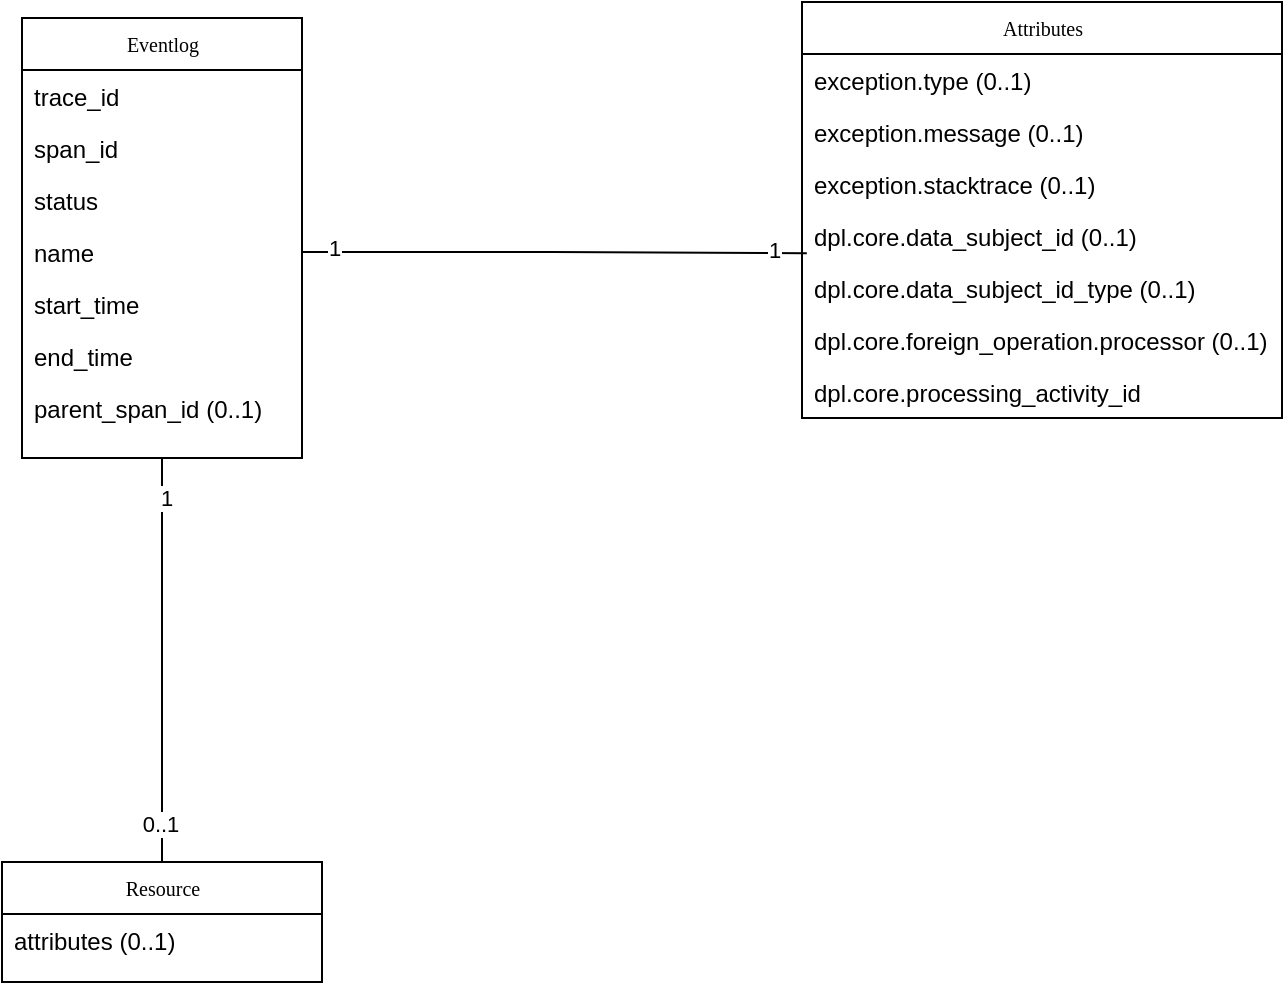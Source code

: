 <mxfile version="28.2.8" pages="3">
  <diagram id="HVaco4g3Td1s8AoOzBOx" name="niveau 1">
    <mxGraphModel dx="1034" dy="470" grid="1" gridSize="10" guides="1" tooltips="1" connect="1" arrows="1" fold="1" page="1" pageScale="1" pageWidth="827" pageHeight="1169" math="0" shadow="0">
      <root>
        <mxCell id="0" />
        <mxCell id="1" parent="0" />
        <mxCell id="UM6YKCpqyhrpJC6zXs99-4" value="Attributes" style="swimlane;html=1;fontStyle=0;childLayout=stackLayout;horizontal=1;startSize=26;fillColor=none;horizontalStack=0;resizeParent=1;resizeLast=0;collapsible=1;marginBottom=0;swimlaneFillColor=#ffffff;rounded=0;shadow=0;comic=0;labelBackgroundColor=none;strokeWidth=1;fontFamily=Verdana;fontSize=10;align=center;" parent="1" vertex="1">
          <mxGeometry x="520" y="120" width="240" height="208" as="geometry" />
        </mxCell>
        <mxCell id="Pj_srjhoCVKFj5a7WuQe-24" value="exception.type (0..1)" style="text;strokeColor=none;fillColor=none;align=left;verticalAlign=top;spacingLeft=4;spacingRight=4;overflow=hidden;rotatable=0;points=[[0,0.5],[1,0.5]];portConstraint=eastwest;whiteSpace=wrap;html=1;" parent="UM6YKCpqyhrpJC6zXs99-4" vertex="1">
          <mxGeometry y="26" width="240" height="26" as="geometry" />
        </mxCell>
        <mxCell id="KS62tySYaslpBAl03IRV-1" value="exception.message (0..1)" style="text;strokeColor=none;fillColor=none;align=left;verticalAlign=top;spacingLeft=4;spacingRight=4;overflow=hidden;rotatable=0;points=[[0,0.5],[1,0.5]];portConstraint=eastwest;whiteSpace=wrap;html=1;" parent="UM6YKCpqyhrpJC6zXs99-4" vertex="1">
          <mxGeometry y="52" width="240" height="26" as="geometry" />
        </mxCell>
        <mxCell id="KS62tySYaslpBAl03IRV-2" value="exception.stacktrace (0..1)" style="text;strokeColor=none;fillColor=none;align=left;verticalAlign=top;spacingLeft=4;spacingRight=4;overflow=hidden;rotatable=0;points=[[0,0.5],[1,0.5]];portConstraint=eastwest;whiteSpace=wrap;html=1;" parent="UM6YKCpqyhrpJC6zXs99-4" vertex="1">
          <mxGeometry y="78" width="240" height="26" as="geometry" />
        </mxCell>
        <mxCell id="tNmWm_ArhKUXLrmMeDU_-1" value="dpl.core.data_subject_id (0..1)" style="text;strokeColor=none;fillColor=none;align=left;verticalAlign=top;spacingLeft=4;spacingRight=4;overflow=hidden;rotatable=0;points=[[0,0.5],[1,0.5]];portConstraint=eastwest;whiteSpace=wrap;html=1;" parent="UM6YKCpqyhrpJC6zXs99-4" vertex="1">
          <mxGeometry y="104" width="240" height="26" as="geometry" />
        </mxCell>
        <mxCell id="tNmWm_ArhKUXLrmMeDU_-2" value="dpl.core.data_subject_id_type (0..1)" style="text;strokeColor=none;fillColor=none;align=left;verticalAlign=top;spacingLeft=4;spacingRight=4;overflow=hidden;rotatable=0;points=[[0,0.5],[1,0.5]];portConstraint=eastwest;whiteSpace=wrap;html=1;" parent="UM6YKCpqyhrpJC6zXs99-4" vertex="1">
          <mxGeometry y="130" width="240" height="26" as="geometry" />
        </mxCell>
        <mxCell id="tNmWm_ArhKUXLrmMeDU_-4" value="dpl.core.foreign_operation.processor (0..1)" style="text;strokeColor=none;fillColor=none;align=left;verticalAlign=top;spacingLeft=4;spacingRight=4;overflow=hidden;rotatable=0;points=[[0,0.5],[1,0.5]];portConstraint=eastwest;whiteSpace=wrap;html=1;" parent="UM6YKCpqyhrpJC6zXs99-4" vertex="1">
          <mxGeometry y="156" width="240" height="26" as="geometry" />
        </mxCell>
        <mxCell id="tNmWm_ArhKUXLrmMeDU_-5" value="dpl.core.processing_activity_id" style="text;strokeColor=none;fillColor=none;align=left;verticalAlign=top;spacingLeft=4;spacingRight=4;overflow=hidden;rotatable=0;points=[[0,0.5],[1,0.5]];portConstraint=eastwest;whiteSpace=wrap;html=1;" parent="UM6YKCpqyhrpJC6zXs99-4" vertex="1">
          <mxGeometry y="182" width="240" height="26" as="geometry" />
        </mxCell>
        <mxCell id="UM6YKCpqyhrpJC6zXs99-5" value="Eventlog" style="swimlane;html=1;fontStyle=0;childLayout=stackLayout;horizontal=1;startSize=26;fillColor=none;horizontalStack=0;resizeParent=1;resizeLast=0;collapsible=1;marginBottom=0;swimlaneFillColor=#ffffff;rounded=0;shadow=0;comic=0;labelBackgroundColor=none;strokeWidth=1;fontFamily=Verdana;fontSize=10;align=center;" parent="1" vertex="1">
          <mxGeometry x="130" y="128" width="140" height="220" as="geometry" />
        </mxCell>
        <mxCell id="UM6YKCpqyhrpJC6zXs99-22" value="trace_id&lt;div&gt;&lt;br&gt;&lt;/div&gt;" style="text;strokeColor=none;fillColor=none;align=left;verticalAlign=top;spacingLeft=4;spacingRight=4;overflow=hidden;rotatable=0;points=[[0,0.5],[1,0.5]];portConstraint=eastwest;whiteSpace=wrap;html=1;" parent="UM6YKCpqyhrpJC6zXs99-5" vertex="1">
          <mxGeometry y="26" width="140" height="26" as="geometry" />
        </mxCell>
        <mxCell id="UM6YKCpqyhrpJC6zXs99-23" value="span_id&lt;div&gt;&lt;br&gt;&lt;/div&gt;" style="text;strokeColor=none;fillColor=none;align=left;verticalAlign=top;spacingLeft=4;spacingRight=4;overflow=hidden;rotatable=0;points=[[0,0.5],[1,0.5]];portConstraint=eastwest;whiteSpace=wrap;html=1;" parent="UM6YKCpqyhrpJC6zXs99-5" vertex="1">
          <mxGeometry y="52" width="140" height="26" as="geometry" />
        </mxCell>
        <mxCell id="UM6YKCpqyhrpJC6zXs99-24" value="&lt;div&gt;status&lt;/div&gt;" style="text;strokeColor=none;fillColor=none;align=left;verticalAlign=top;spacingLeft=4;spacingRight=4;overflow=hidden;rotatable=0;points=[[0,0.5],[1,0.5]];portConstraint=eastwest;whiteSpace=wrap;html=1;" parent="UM6YKCpqyhrpJC6zXs99-5" vertex="1">
          <mxGeometry y="78" width="140" height="26" as="geometry" />
        </mxCell>
        <mxCell id="UM6YKCpqyhrpJC6zXs99-25" value="name" style="text;strokeColor=none;fillColor=none;align=left;verticalAlign=top;spacingLeft=4;spacingRight=4;overflow=hidden;rotatable=0;points=[[0,0.5],[1,0.5]];portConstraint=eastwest;whiteSpace=wrap;html=1;" parent="UM6YKCpqyhrpJC6zXs99-5" vertex="1">
          <mxGeometry y="104" width="140" height="26" as="geometry" />
        </mxCell>
        <mxCell id="UM6YKCpqyhrpJC6zXs99-26" value="start_time" style="text;strokeColor=none;fillColor=none;align=left;verticalAlign=top;spacingLeft=4;spacingRight=4;overflow=hidden;rotatable=0;points=[[0,0.5],[1,0.5]];portConstraint=eastwest;whiteSpace=wrap;html=1;" parent="UM6YKCpqyhrpJC6zXs99-5" vertex="1">
          <mxGeometry y="130" width="140" height="26" as="geometry" />
        </mxCell>
        <mxCell id="UM6YKCpqyhrpJC6zXs99-27" value="end_time" style="text;strokeColor=none;fillColor=none;align=left;verticalAlign=top;spacingLeft=4;spacingRight=4;overflow=hidden;rotatable=0;points=[[0,0.5],[1,0.5]];portConstraint=eastwest;whiteSpace=wrap;html=1;" parent="UM6YKCpqyhrpJC6zXs99-5" vertex="1">
          <mxGeometry y="156" width="140" height="26" as="geometry" />
        </mxCell>
        <mxCell id="UM6YKCpqyhrpJC6zXs99-28" value="parent_span_id (0..1)" style="text;strokeColor=none;fillColor=none;align=left;verticalAlign=top;spacingLeft=4;spacingRight=4;overflow=hidden;rotatable=0;points=[[0,0.5],[1,0.5]];portConstraint=eastwest;whiteSpace=wrap;html=1;" parent="UM6YKCpqyhrpJC6zXs99-5" vertex="1">
          <mxGeometry y="182" width="140" height="26" as="geometry" />
        </mxCell>
        <mxCell id="Pj_srjhoCVKFj5a7WuQe-22" style="edgeStyle=orthogonalEdgeStyle;rounded=0;orthogonalLoop=1;jettySize=auto;html=1;entryX=0.5;entryY=1;entryDx=0;entryDy=0;endArrow=none;endFill=0;" parent="1" source="UM6YKCpqyhrpJC6zXs99-8" target="UM6YKCpqyhrpJC6zXs99-5" edge="1">
          <mxGeometry relative="1" as="geometry" />
        </mxCell>
        <mxCell id="Pj_srjhoCVKFj5a7WuQe-23" value="0..1" style="edgeLabel;html=1;align=center;verticalAlign=middle;resizable=0;points=[];" parent="Pj_srjhoCVKFj5a7WuQe-22" vertex="1" connectable="0">
          <mxGeometry x="-0.806" y="1" relative="1" as="geometry">
            <mxPoint as="offset" />
          </mxGeometry>
        </mxCell>
        <mxCell id="tNmWm_ArhKUXLrmMeDU_-6" value="1" style="edgeLabel;html=1;align=center;verticalAlign=middle;resizable=0;points=[];" parent="Pj_srjhoCVKFj5a7WuQe-22" vertex="1" connectable="0">
          <mxGeometry x="0.808" y="-2" relative="1" as="geometry">
            <mxPoint as="offset" />
          </mxGeometry>
        </mxCell>
        <mxCell id="UM6YKCpqyhrpJC6zXs99-8" value="Resource" style="swimlane;html=1;fontStyle=0;childLayout=stackLayout;horizontal=1;startSize=26;fillColor=none;horizontalStack=0;resizeParent=1;resizeLast=0;collapsible=1;marginBottom=0;swimlaneFillColor=#ffffff;rounded=0;shadow=0;comic=0;labelBackgroundColor=none;strokeWidth=1;fontFamily=Verdana;fontSize=10;align=center;" parent="1" vertex="1">
          <mxGeometry x="120" y="550" width="160" height="60" as="geometry" />
        </mxCell>
        <mxCell id="UM6YKCpqyhrpJC6zXs99-32" value="attributes (0..1)" style="text;strokeColor=none;fillColor=none;align=left;verticalAlign=top;spacingLeft=4;spacingRight=4;overflow=hidden;rotatable=0;points=[[0,0.5],[1,0.5]];portConstraint=eastwest;whiteSpace=wrap;html=1;" parent="UM6YKCpqyhrpJC6zXs99-8" vertex="1">
          <mxGeometry y="26" width="160" height="26" as="geometry" />
        </mxCell>
        <mxCell id="tNmWm_ArhKUXLrmMeDU_-7" style="edgeStyle=orthogonalEdgeStyle;rounded=0;orthogonalLoop=1;jettySize=auto;html=1;entryX=0.01;entryY=0.831;entryDx=0;entryDy=0;entryPerimeter=0;endArrow=none;endFill=0;" parent="1" source="UM6YKCpqyhrpJC6zXs99-25" target="tNmWm_ArhKUXLrmMeDU_-1" edge="1">
          <mxGeometry relative="1" as="geometry" />
        </mxCell>
        <mxCell id="tNmWm_ArhKUXLrmMeDU_-8" value="1" style="edgeLabel;html=1;align=center;verticalAlign=middle;resizable=0;points=[];" parent="tNmWm_ArhKUXLrmMeDU_-7" vertex="1" connectable="0">
          <mxGeometry x="-0.878" y="2" relative="1" as="geometry">
            <mxPoint as="offset" />
          </mxGeometry>
        </mxCell>
        <mxCell id="tNmWm_ArhKUXLrmMeDU_-9" value="1" style="edgeLabel;html=1;align=center;verticalAlign=middle;resizable=0;points=[];" parent="tNmWm_ArhKUXLrmMeDU_-7" vertex="1" connectable="0">
          <mxGeometry x="0.868" y="2" relative="1" as="geometry">
            <mxPoint as="offset" />
          </mxGeometry>
        </mxCell>
      </root>
    </mxGraphModel>
  </diagram>
  <diagram id="4IkUE_kab0ty-YqzafB-" name="niveau 2">
    <mxGraphModel dx="1134" dy="632" grid="1" gridSize="10" guides="1" tooltips="1" connect="1" arrows="1" fold="1" page="1" pageScale="1" pageWidth="827" pageHeight="1169" math="0" shadow="0">
      <root>
        <mxCell id="0" />
        <mxCell id="1" parent="0" />
        <mxCell id="zT6IMnoSquRQK-Rj99Lr-1" value="Applicatie" style="shape=umlFrame;whiteSpace=wrap;html=1;rounded=0;shadow=0;comic=0;labelBackgroundColor=none;strokeWidth=1;fontFamily=Verdana;fontSize=10;align=center;width=470;height=20;dashed=1;dashPattern=12 12;" parent="1" vertex="1">
          <mxGeometry x="80" y="30" width="770" height="660" as="geometry" />
        </mxCell>
        <mxCell id="zT6IMnoSquRQK-Rj99Lr-2" value="Attributes" style="swimlane;html=1;fontStyle=0;childLayout=stackLayout;horizontal=1;startSize=26;fillColor=none;horizontalStack=0;resizeParent=1;resizeLast=0;collapsible=1;marginBottom=0;swimlaneFillColor=#ffffff;rounded=0;shadow=0;comic=0;labelBackgroundColor=none;strokeWidth=1;fontFamily=Verdana;fontSize=10;align=center;" parent="1" vertex="1">
          <mxGeometry x="533" y="391" width="290" height="104" as="geometry" />
        </mxCell>
        <mxCell id="zT6IMnoSquRQK-Rj99Lr-3" value="dplObjectsProcessingActivityId" style="text;strokeColor=none;fillColor=none;align=left;verticalAlign=top;spacingLeft=4;spacingRight=4;overflow=hidden;rotatable=0;points=[[0,0.5],[1,0.5]];portConstraint=eastwest;whiteSpace=wrap;html=1;" parent="zT6IMnoSquRQK-Rj99Lr-2" vertex="1">
          <mxGeometry y="26" width="290" height="26" as="geometry" />
        </mxCell>
        <mxCell id="zT6IMnoSquRQK-Rj99Lr-4" value="dplObjectsDataProductId" style="text;strokeColor=none;fillColor=none;align=left;verticalAlign=top;spacingLeft=4;spacingRight=4;overflow=hidden;rotatable=0;points=[[0,0.5],[1,0.5]];portConstraint=eastwest;whiteSpace=wrap;html=1;" parent="zT6IMnoSquRQK-Rj99Lr-2" vertex="1">
          <mxGeometry y="52" width="290" height="26" as="geometry" />
        </mxCell>
        <mxCell id="CbR6aO9Io3W1R3H4VgaR-3" value="dplObjectsDataSet" style="text;strokeColor=none;fillColor=none;align=left;verticalAlign=top;spacingLeft=4;spacingRight=4;overflow=hidden;rotatable=0;points=[[0,0.5],[1,0.5]];portConstraint=eastwest;whiteSpace=wrap;html=1;" parent="zT6IMnoSquRQK-Rj99Lr-2" vertex="1">
          <mxGeometry y="78" width="290" height="26" as="geometry" />
        </mxCell>
        <mxCell id="zT6IMnoSquRQK-Rj99Lr-5" value="Eventlog" style="swimlane;html=1;fontStyle=0;childLayout=stackLayout;horizontal=1;startSize=26;fillColor=none;horizontalStack=0;resizeParent=1;resizeLast=0;collapsible=1;marginBottom=0;swimlaneFillColor=#ffffff;rounded=0;shadow=0;comic=0;labelBackgroundColor=none;strokeWidth=1;fontFamily=Verdana;fontSize=10;align=center;" parent="1" vertex="1">
          <mxGeometry x="130" y="128" width="140" height="220" as="geometry" />
        </mxCell>
        <mxCell id="zT6IMnoSquRQK-Rj99Lr-6" value="traceId&lt;div&gt;&lt;br&gt;&lt;/div&gt;" style="text;strokeColor=none;fillColor=none;align=left;verticalAlign=top;spacingLeft=4;spacingRight=4;overflow=hidden;rotatable=0;points=[[0,0.5],[1,0.5]];portConstraint=eastwest;whiteSpace=wrap;html=1;" parent="zT6IMnoSquRQK-Rj99Lr-5" vertex="1">
          <mxGeometry y="26" width="140" height="26" as="geometry" />
        </mxCell>
        <mxCell id="zT6IMnoSquRQK-Rj99Lr-7" value="spanId&lt;div&gt;&lt;br&gt;&lt;/div&gt;" style="text;strokeColor=none;fillColor=none;align=left;verticalAlign=top;spacingLeft=4;spacingRight=4;overflow=hidden;rotatable=0;points=[[0,0.5],[1,0.5]];portConstraint=eastwest;whiteSpace=wrap;html=1;" parent="zT6IMnoSquRQK-Rj99Lr-5" vertex="1">
          <mxGeometry y="52" width="140" height="26" as="geometry" />
        </mxCell>
        <mxCell id="zT6IMnoSquRQK-Rj99Lr-8" value="&lt;div&gt;statusCode&lt;/div&gt;" style="text;strokeColor=none;fillColor=none;align=left;verticalAlign=top;spacingLeft=4;spacingRight=4;overflow=hidden;rotatable=0;points=[[0,0.5],[1,0.5]];portConstraint=eastwest;whiteSpace=wrap;html=1;" parent="zT6IMnoSquRQK-Rj99Lr-5" vertex="1">
          <mxGeometry y="78" width="140" height="26" as="geometry" />
        </mxCell>
        <mxCell id="zT6IMnoSquRQK-Rj99Lr-9" value="name" style="text;strokeColor=none;fillColor=none;align=left;verticalAlign=top;spacingLeft=4;spacingRight=4;overflow=hidden;rotatable=0;points=[[0,0.5],[1,0.5]];portConstraint=eastwest;whiteSpace=wrap;html=1;" parent="zT6IMnoSquRQK-Rj99Lr-5" vertex="1">
          <mxGeometry y="104" width="140" height="26" as="geometry" />
        </mxCell>
        <mxCell id="zT6IMnoSquRQK-Rj99Lr-10" value="startTime" style="text;strokeColor=none;fillColor=none;align=left;verticalAlign=top;spacingLeft=4;spacingRight=4;overflow=hidden;rotatable=0;points=[[0,0.5],[1,0.5]];portConstraint=eastwest;whiteSpace=wrap;html=1;" parent="zT6IMnoSquRQK-Rj99Lr-5" vertex="1">
          <mxGeometry y="130" width="140" height="26" as="geometry" />
        </mxCell>
        <mxCell id="zT6IMnoSquRQK-Rj99Lr-11" value="endTime" style="text;strokeColor=none;fillColor=none;align=left;verticalAlign=top;spacingLeft=4;spacingRight=4;overflow=hidden;rotatable=0;points=[[0,0.5],[1,0.5]];portConstraint=eastwest;whiteSpace=wrap;html=1;" parent="zT6IMnoSquRQK-Rj99Lr-5" vertex="1">
          <mxGeometry y="156" width="140" height="26" as="geometry" />
        </mxCell>
        <mxCell id="zT6IMnoSquRQK-Rj99Lr-12" value="parentSpanId" style="text;strokeColor=none;fillColor=none;align=left;verticalAlign=top;spacingLeft=4;spacingRight=4;overflow=hidden;rotatable=0;points=[[0,0.5],[1,0.5]];portConstraint=eastwest;whiteSpace=wrap;html=1;" parent="zT6IMnoSquRQK-Rj99Lr-5" vertex="1">
          <mxGeometry y="182" width="140" height="26" as="geometry" />
        </mxCell>
        <mxCell id="zT6IMnoSquRQK-Rj99Lr-13" style="edgeStyle=orthogonalEdgeStyle;rounded=0;orthogonalLoop=1;jettySize=auto;html=1;entryX=0.5;entryY=1;entryDx=0;entryDy=0;endArrow=none;endFill=0;" parent="1" source="zT6IMnoSquRQK-Rj99Lr-15" target="zT6IMnoSquRQK-Rj99Lr-5" edge="1">
          <mxGeometry relative="1" as="geometry" />
        </mxCell>
        <mxCell id="zT6IMnoSquRQK-Rj99Lr-14" value="0..1" style="edgeLabel;html=1;align=center;verticalAlign=middle;resizable=0;points=[];" parent="zT6IMnoSquRQK-Rj99Lr-13" vertex="1" connectable="0">
          <mxGeometry x="-0.806" y="1" relative="1" as="geometry">
            <mxPoint as="offset" />
          </mxGeometry>
        </mxCell>
        <mxCell id="zT6IMnoSquRQK-Rj99Lr-15" value="ForeignOperation" style="swimlane;html=1;fontStyle=0;childLayout=stackLayout;horizontal=1;startSize=26;fillColor=none;horizontalStack=0;resizeParent=1;resizeLast=0;collapsible=1;marginBottom=0;swimlaneFillColor=#ffffff;rounded=0;shadow=0;comic=0;labelBackgroundColor=none;strokeWidth=1;fontFamily=Verdana;fontSize=10;align=center;" parent="1" vertex="1">
          <mxGeometry x="120" y="550" width="160" height="104" as="geometry" />
        </mxCell>
        <mxCell id="zT6IMnoSquRQK-Rj99Lr-16" value="traceId" style="text;strokeColor=none;fillColor=none;align=left;verticalAlign=top;spacingLeft=4;spacingRight=4;overflow=hidden;rotatable=0;points=[[0,0.5],[1,0.5]];portConstraint=eastwest;whiteSpace=wrap;html=1;" parent="zT6IMnoSquRQK-Rj99Lr-15" vertex="1">
          <mxGeometry y="26" width="160" height="26" as="geometry" />
        </mxCell>
        <mxCell id="zT6IMnoSquRQK-Rj99Lr-17" value="spanId" style="text;strokeColor=none;fillColor=none;align=left;verticalAlign=top;spacingLeft=4;spacingRight=4;overflow=hidden;rotatable=0;points=[[0,0.5],[1,0.5]];portConstraint=eastwest;whiteSpace=wrap;html=1;" parent="zT6IMnoSquRQK-Rj99Lr-15" vertex="1">
          <mxGeometry y="52" width="160" height="26" as="geometry" />
        </mxCell>
        <mxCell id="zT6IMnoSquRQK-Rj99Lr-18" value="entity" style="text;strokeColor=none;fillColor=none;align=left;verticalAlign=top;spacingLeft=4;spacingRight=4;overflow=hidden;rotatable=0;points=[[0,0.5],[1,0.5]];portConstraint=eastwest;whiteSpace=wrap;html=1;" parent="zT6IMnoSquRQK-Rj99Lr-15" vertex="1">
          <mxGeometry y="78" width="160" height="26" as="geometry" />
        </mxCell>
        <mxCell id="zT6IMnoSquRQK-Rj99Lr-22" style="edgeStyle=orthogonalEdgeStyle;rounded=0;orthogonalLoop=1;jettySize=auto;html=1;endArrow=none;endFill=0;exitX=0.75;exitY=1;exitDx=0;exitDy=0;" parent="1" source="zT6IMnoSquRQK-Rj99Lr-5" target="zT6IMnoSquRQK-Rj99Lr-3" edge="1">
          <mxGeometry relative="1" as="geometry">
            <mxPoint x="510" y="430" as="targetPoint" />
            <mxPoint x="414" y="430" as="sourcePoint" />
          </mxGeometry>
        </mxCell>
        <mxCell id="zT6IMnoSquRQK-Rj99Lr-23" value="1" style="edgeLabel;html=1;align=center;verticalAlign=middle;resizable=0;points=[];" parent="zT6IMnoSquRQK-Rj99Lr-22" vertex="1" connectable="0">
          <mxGeometry x="-0.862" y="1" relative="1" as="geometry">
            <mxPoint as="offset" />
          </mxGeometry>
        </mxCell>
        <mxCell id="9gww0gUagBd_4tEVyQuz-1" value="1" style="edgeLabel;html=1;align=center;verticalAlign=middle;resizable=0;points=[];" parent="zT6IMnoSquRQK-Rj99Lr-22" vertex="1" connectable="0">
          <mxGeometry x="0.539" relative="1" as="geometry">
            <mxPoint x="74" as="offset" />
          </mxGeometry>
        </mxCell>
        <mxCell id="zT6IMnoSquRQK-Rj99Lr-25" value="Algoritmeregister" style="shape=umlFrame;whiteSpace=wrap;html=1;rounded=0;shadow=0;comic=0;labelBackgroundColor=none;strokeWidth=1;fontFamily=Verdana;fontSize=10;align=center;width=470;height=20;dashed=1;dashPattern=12 12;" parent="1" vertex="1">
          <mxGeometry x="870" y="30" width="770" height="660" as="geometry" />
        </mxCell>
        <mxCell id="CbR6aO9Io3W1R3H4VgaR-11" style="edgeStyle=orthogonalEdgeStyle;rounded=0;orthogonalLoop=1;jettySize=auto;html=1;entryX=0.5;entryY=0;entryDx=0;entryDy=0;endArrow=none;startFill=0;" parent="1" source="zT6IMnoSquRQK-Rj99Lr-26" target="zT6IMnoSquRQK-Rj99Lr-28" edge="1">
          <mxGeometry relative="1" as="geometry" />
        </mxCell>
        <mxCell id="qXhD6IiGFx--x2BHikeZ-7" value="1" style="edgeLabel;html=1;align=center;verticalAlign=middle;resizable=0;points=[];" parent="CbR6aO9Io3W1R3H4VgaR-11" vertex="1" connectable="0">
          <mxGeometry x="0.102" y="1" relative="1" as="geometry">
            <mxPoint x="-3" y="-23" as="offset" />
          </mxGeometry>
        </mxCell>
        <mxCell id="qXhD6IiGFx--x2BHikeZ-11" value="1" style="edgeLabel;html=1;align=center;verticalAlign=middle;resizable=0;points=[];" parent="CbR6aO9Io3W1R3H4VgaR-11" vertex="1" connectable="0">
          <mxGeometry x="0.409" y="1" relative="1" as="geometry">
            <mxPoint x="-2" as="offset" />
          </mxGeometry>
        </mxCell>
        <mxCell id="zT6IMnoSquRQK-Rj99Lr-26" value="Algoritme" style="swimlane;html=1;fontStyle=0;childLayout=stackLayout;horizontal=1;startSize=26;fillColor=none;horizontalStack=0;resizeParent=1;resizeLast=0;collapsible=1;marginBottom=0;swimlaneFillColor=#ffffff;rounded=0;shadow=0;comic=0;labelBackgroundColor=none;strokeWidth=1;fontFamily=Verdana;fontSize=10;align=center;" parent="1" vertex="1">
          <mxGeometry x="1030" y="160" width="290" height="60" as="geometry" />
        </mxCell>
        <mxCell id="zT6IMnoSquRQK-Rj99Lr-27" value="objectsProcessingActivityId" style="text;strokeColor=none;fillColor=none;align=left;verticalAlign=top;spacingLeft=4;spacingRight=4;overflow=hidden;rotatable=0;points=[[0,0.5],[1,0.5]];portConstraint=eastwest;whiteSpace=wrap;html=1;" parent="zT6IMnoSquRQK-Rj99Lr-26" vertex="1">
          <mxGeometry y="26" width="290" height="26" as="geometry" />
        </mxCell>
        <mxCell id="CbR6aO9Io3W1R3H4VgaR-12" style="edgeStyle=orthogonalEdgeStyle;rounded=0;orthogonalLoop=1;jettySize=auto;html=1;entryX=0.5;entryY=0;entryDx=0;entryDy=0;endArrow=none;startFill=0;" parent="1" source="zT6IMnoSquRQK-Rj99Lr-28" target="zT6IMnoSquRQK-Rj99Lr-30" edge="1">
          <mxGeometry relative="1" as="geometry">
            <Array as="points">
              <mxPoint x="1100" y="403" />
            </Array>
          </mxGeometry>
        </mxCell>
        <mxCell id="qXhD6IiGFx--x2BHikeZ-9" value="1" style="edgeLabel;html=1;align=center;verticalAlign=middle;resizable=0;points=[];" parent="CbR6aO9Io3W1R3H4VgaR-12" vertex="1" connectable="0">
          <mxGeometry x="-0.777" relative="1" as="geometry">
            <mxPoint as="offset" />
          </mxGeometry>
        </mxCell>
        <mxCell id="qXhD6IiGFx--x2BHikeZ-10" value="1" style="edgeLabel;html=1;align=center;verticalAlign=middle;resizable=0;points=[];" parent="CbR6aO9Io3W1R3H4VgaR-12" vertex="1" connectable="0">
          <mxGeometry x="0.614" y="-1" relative="1" as="geometry">
            <mxPoint as="offset" />
          </mxGeometry>
        </mxCell>
        <mxCell id="zT6IMnoSquRQK-Rj99Lr-28" value="DataProductMetaData" style="swimlane;html=1;fontStyle=0;childLayout=stackLayout;horizontal=1;startSize=26;fillColor=none;horizontalStack=0;resizeParent=1;resizeLast=0;collapsible=1;marginBottom=0;swimlaneFillColor=#ffffff;rounded=0;shadow=0;comic=0;labelBackgroundColor=none;strokeWidth=1;fontFamily=Verdana;fontSize=10;align=center;" parent="1" vertex="1">
          <mxGeometry x="1030" y="285" width="290" height="60" as="geometry" />
        </mxCell>
        <mxCell id="zT6IMnoSquRQK-Rj99Lr-29" value="dataProductId" style="text;strokeColor=none;fillColor=none;align=left;verticalAlign=top;spacingLeft=4;spacingRight=4;overflow=hidden;rotatable=0;points=[[0,0.5],[1,0.5]];portConstraint=eastwest;whiteSpace=wrap;html=1;" parent="zT6IMnoSquRQK-Rj99Lr-28" vertex="1">
          <mxGeometry y="26" width="290" height="26" as="geometry" />
        </mxCell>
        <mxCell id="zT6IMnoSquRQK-Rj99Lr-30" value="DataSet" style="swimlane;html=1;fontStyle=0;childLayout=stackLayout;horizontal=1;startSize=26;fillColor=none;horizontalStack=0;resizeParent=1;resizeLast=0;collapsible=1;marginBottom=0;swimlaneFillColor=#ffffff;rounded=0;shadow=0;comic=0;labelBackgroundColor=none;strokeWidth=1;fontFamily=Verdana;fontSize=10;align=center;" parent="1" vertex="1">
          <mxGeometry x="1029" y="460" width="141" height="104" as="geometry" />
        </mxCell>
        <mxCell id="zT6IMnoSquRQK-Rj99Lr-31" value="dataSetId" style="text;strokeColor=none;fillColor=none;align=left;verticalAlign=top;spacingLeft=4;spacingRight=4;overflow=hidden;rotatable=0;points=[[0,0.5],[1,0.5]];portConstraint=eastwest;whiteSpace=wrap;html=1;" parent="zT6IMnoSquRQK-Rj99Lr-30" vertex="1">
          <mxGeometry y="26" width="141" height="26" as="geometry" />
        </mxCell>
        <mxCell id="CbR6aO9Io3W1R3H4VgaR-1" value="dataSetDef" style="text;strokeColor=none;fillColor=none;align=left;verticalAlign=top;spacingLeft=4;spacingRight=4;overflow=hidden;rotatable=0;points=[[0,0.5],[1,0.5]];portConstraint=eastwest;whiteSpace=wrap;html=1;" parent="zT6IMnoSquRQK-Rj99Lr-30" vertex="1">
          <mxGeometry y="52" width="141" height="26" as="geometry" />
        </mxCell>
        <mxCell id="CbR6aO9Io3W1R3H4VgaR-2" value="dataSetPort" style="text;strokeColor=none;fillColor=none;align=left;verticalAlign=top;spacingLeft=4;spacingRight=4;overflow=hidden;rotatable=0;points=[[0,0.5],[1,0.5]];portConstraint=eastwest;whiteSpace=wrap;html=1;" parent="zT6IMnoSquRQK-Rj99Lr-30" vertex="1">
          <mxGeometry y="78" width="141" height="26" as="geometry" />
        </mxCell>
        <mxCell id="zT6IMnoSquRQK-Rj99Lr-33" style="edgeStyle=orthogonalEdgeStyle;rounded=0;orthogonalLoop=1;jettySize=auto;html=1;entryX=0;entryY=0.5;entryDx=0;entryDy=0;endArrow=none;startFill=0;" parent="1" source="zT6IMnoSquRQK-Rj99Lr-3" target="zT6IMnoSquRQK-Rj99Lr-27" edge="1">
          <mxGeometry relative="1" as="geometry" />
        </mxCell>
        <mxCell id="qXhD6IiGFx--x2BHikeZ-1" value="1" style="edgeLabel;html=1;align=center;verticalAlign=middle;resizable=0;points=[];" parent="zT6IMnoSquRQK-Rj99Lr-33" vertex="1" connectable="0">
          <mxGeometry x="-0.668" relative="1" as="geometry">
            <mxPoint x="-59" as="offset" />
          </mxGeometry>
        </mxCell>
        <mxCell id="qXhD6IiGFx--x2BHikeZ-6" value="1" style="edgeLabel;html=1;align=center;verticalAlign=middle;resizable=0;points=[];" parent="zT6IMnoSquRQK-Rj99Lr-33" vertex="1" connectable="0">
          <mxGeometry x="0.898" y="1" relative="1" as="geometry">
            <mxPoint as="offset" />
          </mxGeometry>
        </mxCell>
        <mxCell id="zT6IMnoSquRQK-Rj99Lr-34" style="edgeStyle=orthogonalEdgeStyle;rounded=0;orthogonalLoop=1;jettySize=auto;html=1;entryX=0;entryY=0.5;entryDx=0;entryDy=0;endArrow=none;startFill=0;" parent="1" source="zT6IMnoSquRQK-Rj99Lr-4" target="zT6IMnoSquRQK-Rj99Lr-29" edge="1">
          <mxGeometry relative="1" as="geometry">
            <Array as="points">
              <mxPoint x="990" y="456" />
              <mxPoint x="990" y="324" />
            </Array>
          </mxGeometry>
        </mxCell>
        <mxCell id="qXhD6IiGFx--x2BHikeZ-2" value="1" style="edgeLabel;html=1;align=center;verticalAlign=middle;resizable=0;points=[];" parent="zT6IMnoSquRQK-Rj99Lr-34" vertex="1" connectable="0">
          <mxGeometry x="-0.914" relative="1" as="geometry">
            <mxPoint as="offset" />
          </mxGeometry>
        </mxCell>
        <mxCell id="qXhD6IiGFx--x2BHikeZ-5" value="1" style="edgeLabel;html=1;align=center;verticalAlign=middle;resizable=0;points=[];" parent="zT6IMnoSquRQK-Rj99Lr-34" vertex="1" connectable="0">
          <mxGeometry x="0.885" y="5" relative="1" as="geometry">
            <mxPoint y="3" as="offset" />
          </mxGeometry>
        </mxCell>
        <mxCell id="CbR6aO9Io3W1R3H4VgaR-4" style="edgeStyle=orthogonalEdgeStyle;rounded=0;orthogonalLoop=1;jettySize=auto;html=1;endArrow=none;startFill=0;" parent="1" source="CbR6aO9Io3W1R3H4VgaR-3" target="zT6IMnoSquRQK-Rj99Lr-30" edge="1">
          <mxGeometry relative="1" as="geometry" />
        </mxCell>
        <mxCell id="qXhD6IiGFx--x2BHikeZ-3" value="1" style="edgeLabel;html=1;align=center;verticalAlign=middle;resizable=0;points=[];" parent="CbR6aO9Io3W1R3H4VgaR-4" vertex="1" connectable="0">
          <mxGeometry x="-0.893" y="1" relative="1" as="geometry">
            <mxPoint as="offset" />
          </mxGeometry>
        </mxCell>
        <mxCell id="qXhD6IiGFx--x2BHikeZ-4" value="1" style="edgeLabel;html=1;align=center;verticalAlign=middle;resizable=0;points=[];" parent="CbR6aO9Io3W1R3H4VgaR-4" vertex="1" connectable="0">
          <mxGeometry x="0.734" y="1" relative="1" as="geometry">
            <mxPoint as="offset" />
          </mxGeometry>
        </mxCell>
        <mxCell id="CbR6aO9Io3W1R3H4VgaR-5" value="Feature" style="swimlane;html=1;fontStyle=0;childLayout=stackLayout;horizontal=1;startSize=26;fillColor=none;horizontalStack=0;resizeParent=1;resizeLast=0;collapsible=1;marginBottom=0;swimlaneFillColor=#ffffff;rounded=0;shadow=0;comic=0;labelBackgroundColor=none;strokeWidth=1;fontFamily=Verdana;fontSize=10;align=center;" parent="1" vertex="1">
          <mxGeometry x="1234" y="460" width="130" height="104" as="geometry" />
        </mxCell>
        <mxCell id="CbR6aO9Io3W1R3H4VgaR-6" value="featuretId" style="text;strokeColor=none;fillColor=none;align=left;verticalAlign=top;spacingLeft=4;spacingRight=4;overflow=hidden;rotatable=0;points=[[0,0.5],[1,0.5]];portConstraint=eastwest;whiteSpace=wrap;html=1;" parent="CbR6aO9Io3W1R3H4VgaR-5" vertex="1">
          <mxGeometry y="26" width="130" height="26" as="geometry" />
        </mxCell>
        <mxCell id="CbR6aO9Io3W1R3H4VgaR-7" value="featureDef" style="text;strokeColor=none;fillColor=none;align=left;verticalAlign=top;spacingLeft=4;spacingRight=4;overflow=hidden;rotatable=0;points=[[0,0.5],[1,0.5]];portConstraint=eastwest;whiteSpace=wrap;html=1;" parent="CbR6aO9Io3W1R3H4VgaR-5" vertex="1">
          <mxGeometry y="52" width="130" height="26" as="geometry" />
        </mxCell>
        <mxCell id="CbR6aO9Io3W1R3H4VgaR-8" value="featurePort" style="text;strokeColor=none;fillColor=none;align=left;verticalAlign=top;spacingLeft=4;spacingRight=4;overflow=hidden;rotatable=0;points=[[0,0.5],[1,0.5]];portConstraint=eastwest;whiteSpace=wrap;html=1;" parent="CbR6aO9Io3W1R3H4VgaR-5" vertex="1">
          <mxGeometry y="78" width="130" height="26" as="geometry" />
        </mxCell>
        <mxCell id="CbR6aO9Io3W1R3H4VgaR-13" style="edgeStyle=orthogonalEdgeStyle;rounded=0;orthogonalLoop=1;jettySize=auto;html=1;entryX=0;entryY=0.5;entryDx=0;entryDy=0;endArrow=none;startFill=0;" parent="1" source="CbR6aO9Io3W1R3H4VgaR-1" target="CbR6aO9Io3W1R3H4VgaR-7" edge="1">
          <mxGeometry relative="1" as="geometry" />
        </mxCell>
        <mxCell id="qXhD6IiGFx--x2BHikeZ-12" value="1" style="edgeLabel;html=1;align=center;verticalAlign=middle;resizable=0;points=[];" parent="CbR6aO9Io3W1R3H4VgaR-13" vertex="1" connectable="0">
          <mxGeometry x="-0.325" relative="1" as="geometry">
            <mxPoint as="offset" />
          </mxGeometry>
        </mxCell>
        <mxCell id="qXhD6IiGFx--x2BHikeZ-13" value="1" style="edgeLabel;html=1;align=center;verticalAlign=middle;resizable=0;points=[];" parent="CbR6aO9Io3W1R3H4VgaR-13" vertex="1" connectable="0">
          <mxGeometry x="0.55" y="-1" relative="1" as="geometry">
            <mxPoint as="offset" />
          </mxGeometry>
        </mxCell>
        <mxCell id="qXhD6IiGFx--x2BHikeZ-14" value="0..1" style="edgeLabel;html=1;align=center;verticalAlign=middle;resizable=0;points=[];" parent="CbR6aO9Io3W1R3H4VgaR-13" vertex="1" connectable="0">
          <mxGeometry x="0.613" y="1" relative="1" as="geometry">
            <mxPoint as="offset" />
          </mxGeometry>
        </mxCell>
        <mxCell id="8kbtNde7UMNUp4mMTkAK-1" value="Attributes" style="swimlane;html=1;fontStyle=0;childLayout=stackLayout;horizontal=1;startSize=26;fillColor=none;horizontalStack=0;resizeParent=1;resizeLast=0;collapsible=1;marginBottom=0;swimlaneFillColor=#ffffff;rounded=0;shadow=0;comic=0;labelBackgroundColor=none;strokeWidth=1;fontFamily=Verdana;fontSize=10;align=center;" vertex="1" parent="1">
          <mxGeometry x="370" y="128" width="240" height="208" as="geometry" />
        </mxCell>
        <mxCell id="8kbtNde7UMNUp4mMTkAK-2" value="exception.type (0..1)" style="text;strokeColor=none;fillColor=none;align=left;verticalAlign=top;spacingLeft=4;spacingRight=4;overflow=hidden;rotatable=0;points=[[0,0.5],[1,0.5]];portConstraint=eastwest;whiteSpace=wrap;html=1;" vertex="1" parent="8kbtNde7UMNUp4mMTkAK-1">
          <mxGeometry y="26" width="240" height="26" as="geometry" />
        </mxCell>
        <mxCell id="8kbtNde7UMNUp4mMTkAK-3" value="exception.message (0..1)" style="text;strokeColor=none;fillColor=none;align=left;verticalAlign=top;spacingLeft=4;spacingRight=4;overflow=hidden;rotatable=0;points=[[0,0.5],[1,0.5]];portConstraint=eastwest;whiteSpace=wrap;html=1;" vertex="1" parent="8kbtNde7UMNUp4mMTkAK-1">
          <mxGeometry y="52" width="240" height="26" as="geometry" />
        </mxCell>
        <mxCell id="8kbtNde7UMNUp4mMTkAK-4" value="exception.stacktrace (0..1)" style="text;strokeColor=none;fillColor=none;align=left;verticalAlign=top;spacingLeft=4;spacingRight=4;overflow=hidden;rotatable=0;points=[[0,0.5],[1,0.5]];portConstraint=eastwest;whiteSpace=wrap;html=1;" vertex="1" parent="8kbtNde7UMNUp4mMTkAK-1">
          <mxGeometry y="78" width="240" height="26" as="geometry" />
        </mxCell>
        <mxCell id="8kbtNde7UMNUp4mMTkAK-5" value="dpl.core.data_subject_id (0..1)" style="text;strokeColor=none;fillColor=none;align=left;verticalAlign=top;spacingLeft=4;spacingRight=4;overflow=hidden;rotatable=0;points=[[0,0.5],[1,0.5]];portConstraint=eastwest;whiteSpace=wrap;html=1;" vertex="1" parent="8kbtNde7UMNUp4mMTkAK-1">
          <mxGeometry y="104" width="240" height="26" as="geometry" />
        </mxCell>
        <mxCell id="8kbtNde7UMNUp4mMTkAK-6" value="dpl.core.data_subject_id_type (0..1)" style="text;strokeColor=none;fillColor=none;align=left;verticalAlign=top;spacingLeft=4;spacingRight=4;overflow=hidden;rotatable=0;points=[[0,0.5],[1,0.5]];portConstraint=eastwest;whiteSpace=wrap;html=1;" vertex="1" parent="8kbtNde7UMNUp4mMTkAK-1">
          <mxGeometry y="130" width="240" height="26" as="geometry" />
        </mxCell>
        <mxCell id="8kbtNde7UMNUp4mMTkAK-7" value="dpl.core.foreign_operation.processor (0..1)" style="text;strokeColor=none;fillColor=none;align=left;verticalAlign=top;spacingLeft=4;spacingRight=4;overflow=hidden;rotatable=0;points=[[0,0.5],[1,0.5]];portConstraint=eastwest;whiteSpace=wrap;html=1;" vertex="1" parent="8kbtNde7UMNUp4mMTkAK-1">
          <mxGeometry y="156" width="240" height="26" as="geometry" />
        </mxCell>
        <mxCell id="8kbtNde7UMNUp4mMTkAK-8" value="dpl.core.processing_activity_id" style="text;strokeColor=none;fillColor=none;align=left;verticalAlign=top;spacingLeft=4;spacingRight=4;overflow=hidden;rotatable=0;points=[[0,0.5],[1,0.5]];portConstraint=eastwest;whiteSpace=wrap;html=1;" vertex="1" parent="8kbtNde7UMNUp4mMTkAK-1">
          <mxGeometry y="182" width="240" height="26" as="geometry" />
        </mxCell>
        <mxCell id="8kbtNde7UMNUp4mMTkAK-9" value="1" style="edgeLabel;html=1;align=center;verticalAlign=middle;resizable=0;points=[];" vertex="1" connectable="0" parent="1">
          <mxGeometry x="310" y="300" as="geometry">
            <mxPoint x="49" y="-68" as="offset" />
          </mxGeometry>
        </mxCell>
        <mxCell id="57Inu4yfVKg3Z28sJ0Aa-1" style="edgeStyle=orthogonalEdgeStyle;rounded=0;orthogonalLoop=1;jettySize=auto;html=1;exitX=1;exitY=0.5;exitDx=0;exitDy=0;entryX=0;entryY=0.5;entryDx=0;entryDy=0;endArrow=none;endFill=0;" edge="1" parent="1">
          <mxGeometry relative="1" as="geometry">
            <mxPoint x="270" y="245" as="sourcePoint" />
            <mxPoint x="370" y="245" as="targetPoint" />
          </mxGeometry>
        </mxCell>
        <mxCell id="57Inu4yfVKg3Z28sJ0Aa-2" value="1" style="edgeLabel;html=1;align=center;verticalAlign=middle;resizable=0;points=[];" vertex="1" connectable="0" parent="1">
          <mxGeometry x="240" y="460" as="geometry">
            <mxPoint x="37" y="-228" as="offset" />
          </mxGeometry>
        </mxCell>
        <mxCell id="0HyCd2V-0YSv0Hjd68r8-1" style="edgeStyle=orthogonalEdgeStyle;rounded=0;orthogonalLoop=1;jettySize=auto;html=1;endArrow=none;endFill=0;exitX=0;exitY=0.5;exitDx=0;exitDy=0;" edge="1" parent="1" source="0HyCd2V-0YSv0Hjd68r8-5">
          <mxGeometry relative="1" as="geometry">
            <mxPoint x="200" y="348" as="targetPoint" />
            <mxPoint x="254" y="428.0" as="sourcePoint" />
          </mxGeometry>
        </mxCell>
        <mxCell id="0HyCd2V-0YSv0Hjd68r8-2" value="1" style="edgeLabel;html=1;align=center;verticalAlign=middle;resizable=0;points=[];" vertex="1" connectable="0" parent="0HyCd2V-0YSv0Hjd68r8-1">
          <mxGeometry x="0.914" y="-3" relative="1" as="geometry">
            <mxPoint as="offset" />
          </mxGeometry>
        </mxCell>
        <mxCell id="0HyCd2V-0YSv0Hjd68r8-3" value="1" style="edgeLabel;html=1;align=center;verticalAlign=middle;resizable=0;points=[];" vertex="1" connectable="0" parent="0HyCd2V-0YSv0Hjd68r8-1">
          <mxGeometry x="-0.818" y="1" relative="1" as="geometry">
            <mxPoint as="offset" />
          </mxGeometry>
        </mxCell>
        <mxCell id="0HyCd2V-0YSv0Hjd68r8-4" value="Resource" style="swimlane;html=1;fontStyle=0;childLayout=stackLayout;horizontal=1;startSize=26;fillColor=none;horizontalStack=0;resizeParent=1;resizeLast=0;collapsible=1;marginBottom=0;swimlaneFillColor=#ffffff;rounded=0;shadow=0;comic=0;labelBackgroundColor=none;strokeWidth=1;fontFamily=Verdana;fontSize=10;align=center;" vertex="1" parent="1">
          <mxGeometry x="250" y="458" width="160" height="60" as="geometry" />
        </mxCell>
        <mxCell id="0HyCd2V-0YSv0Hjd68r8-5" value="attributes (0..1)" style="text;strokeColor=none;fillColor=none;align=left;verticalAlign=top;spacingLeft=4;spacingRight=4;overflow=hidden;rotatable=0;points=[[0,0.5],[1,0.5]];portConstraint=eastwest;whiteSpace=wrap;html=1;" vertex="1" parent="0HyCd2V-0YSv0Hjd68r8-4">
          <mxGeometry y="26" width="160" height="26" as="geometry" />
        </mxCell>
      </root>
    </mxGraphModel>
  </diagram>
  <diagram id="kGvBGsYp-LfOgSZ9uWbk" name="niveau 3">
    <mxGraphModel dx="1668" dy="929" grid="1" gridSize="10" guides="1" tooltips="1" connect="1" arrows="1" fold="1" page="1" pageScale="1" pageWidth="1169" pageHeight="1654" math="0" shadow="0">
      <root>
        <mxCell id="0" />
        <mxCell id="1" parent="0" />
        <mxCell id="PsuZsE9ibtSd8OXKLqbF-1" value="Applicatie" style="shape=umlFrame;whiteSpace=wrap;html=1;rounded=0;shadow=0;comic=0;labelBackgroundColor=none;strokeWidth=1;fontFamily=Verdana;fontSize=10;align=center;width=470;height=20;dashed=1;dashPattern=12 12;" parent="1" vertex="1">
          <mxGeometry x="80" y="30" width="770" height="660" as="geometry" />
        </mxCell>
        <mxCell id="PsuZsE9ibtSd8OXKLqbF-2" value="Attributes" style="swimlane;html=1;fontStyle=0;childLayout=stackLayout;horizontal=1;startSize=26;fillColor=none;horizontalStack=0;resizeParent=1;resizeLast=0;collapsible=1;marginBottom=0;swimlaneFillColor=#ffffff;rounded=0;shadow=0;comic=0;labelBackgroundColor=none;strokeWidth=1;fontFamily=Verdana;fontSize=10;align=center;" parent="1" vertex="1">
          <mxGeometry x="533" y="391" width="290" height="104" as="geometry" />
        </mxCell>
        <mxCell id="PsuZsE9ibtSd8OXKLqbF-3" value="dplObjectsProcessingActivityId" style="text;strokeColor=none;fillColor=none;align=left;verticalAlign=top;spacingLeft=4;spacingRight=4;overflow=hidden;rotatable=0;points=[[0,0.5],[1,0.5]];portConstraint=eastwest;whiteSpace=wrap;html=1;" parent="PsuZsE9ibtSd8OXKLqbF-2" vertex="1">
          <mxGeometry y="26" width="290" height="26" as="geometry" />
        </mxCell>
        <mxCell id="PsuZsE9ibtSd8OXKLqbF-4" value="dplObjectsDataProductId" style="text;strokeColor=none;fillColor=none;align=left;verticalAlign=top;spacingLeft=4;spacingRight=4;overflow=hidden;rotatable=0;points=[[0,0.5],[1,0.5]];portConstraint=eastwest;whiteSpace=wrap;html=1;" parent="PsuZsE9ibtSd8OXKLqbF-2" vertex="1">
          <mxGeometry y="52" width="290" height="26" as="geometry" />
        </mxCell>
        <mxCell id="PsuZsE9ibtSd8OXKLqbF-5" value="dplObjectsDataSet" style="text;strokeColor=none;fillColor=none;align=left;verticalAlign=top;spacingLeft=4;spacingRight=4;overflow=hidden;rotatable=0;points=[[0,0.5],[1,0.5]];portConstraint=eastwest;whiteSpace=wrap;html=1;" parent="PsuZsE9ibtSd8OXKLqbF-2" vertex="1">
          <mxGeometry y="78" width="290" height="26" as="geometry" />
        </mxCell>
        <mxCell id="PsuZsE9ibtSd8OXKLqbF-6" value="Eventlog" style="swimlane;html=1;fontStyle=0;childLayout=stackLayout;horizontal=1;startSize=26;fillColor=none;horizontalStack=0;resizeParent=1;resizeLast=0;collapsible=1;marginBottom=0;swimlaneFillColor=#ffffff;rounded=0;shadow=0;comic=0;labelBackgroundColor=none;strokeWidth=1;fontFamily=Verdana;fontSize=10;align=center;" parent="1" vertex="1">
          <mxGeometry x="130" y="128" width="140" height="220" as="geometry" />
        </mxCell>
        <mxCell id="PsuZsE9ibtSd8OXKLqbF-7" value="traceId&lt;div&gt;&lt;br&gt;&lt;/div&gt;" style="text;strokeColor=none;fillColor=none;align=left;verticalAlign=top;spacingLeft=4;spacingRight=4;overflow=hidden;rotatable=0;points=[[0,0.5],[1,0.5]];portConstraint=eastwest;whiteSpace=wrap;html=1;" parent="PsuZsE9ibtSd8OXKLqbF-6" vertex="1">
          <mxGeometry y="26" width="140" height="26" as="geometry" />
        </mxCell>
        <mxCell id="PsuZsE9ibtSd8OXKLqbF-8" value="spanId&lt;div&gt;&lt;br&gt;&lt;/div&gt;" style="text;strokeColor=none;fillColor=none;align=left;verticalAlign=top;spacingLeft=4;spacingRight=4;overflow=hidden;rotatable=0;points=[[0,0.5],[1,0.5]];portConstraint=eastwest;whiteSpace=wrap;html=1;" parent="PsuZsE9ibtSd8OXKLqbF-6" vertex="1">
          <mxGeometry y="52" width="140" height="26" as="geometry" />
        </mxCell>
        <mxCell id="PsuZsE9ibtSd8OXKLqbF-9" value="&lt;div&gt;statusCode&lt;/div&gt;" style="text;strokeColor=none;fillColor=none;align=left;verticalAlign=top;spacingLeft=4;spacingRight=4;overflow=hidden;rotatable=0;points=[[0,0.5],[1,0.5]];portConstraint=eastwest;whiteSpace=wrap;html=1;" parent="PsuZsE9ibtSd8OXKLqbF-6" vertex="1">
          <mxGeometry y="78" width="140" height="26" as="geometry" />
        </mxCell>
        <mxCell id="PsuZsE9ibtSd8OXKLqbF-10" value="name" style="text;strokeColor=none;fillColor=none;align=left;verticalAlign=top;spacingLeft=4;spacingRight=4;overflow=hidden;rotatable=0;points=[[0,0.5],[1,0.5]];portConstraint=eastwest;whiteSpace=wrap;html=1;" parent="PsuZsE9ibtSd8OXKLqbF-6" vertex="1">
          <mxGeometry y="104" width="140" height="26" as="geometry" />
        </mxCell>
        <mxCell id="PsuZsE9ibtSd8OXKLqbF-11" value="startTime" style="text;strokeColor=none;fillColor=none;align=left;verticalAlign=top;spacingLeft=4;spacingRight=4;overflow=hidden;rotatable=0;points=[[0,0.5],[1,0.5]];portConstraint=eastwest;whiteSpace=wrap;html=1;" parent="PsuZsE9ibtSd8OXKLqbF-6" vertex="1">
          <mxGeometry y="130" width="140" height="26" as="geometry" />
        </mxCell>
        <mxCell id="PsuZsE9ibtSd8OXKLqbF-12" value="endTime" style="text;strokeColor=none;fillColor=none;align=left;verticalAlign=top;spacingLeft=4;spacingRight=4;overflow=hidden;rotatable=0;points=[[0,0.5],[1,0.5]];portConstraint=eastwest;whiteSpace=wrap;html=1;" parent="PsuZsE9ibtSd8OXKLqbF-6" vertex="1">
          <mxGeometry y="156" width="140" height="26" as="geometry" />
        </mxCell>
        <mxCell id="PsuZsE9ibtSd8OXKLqbF-13" value="parentSpanId" style="text;strokeColor=none;fillColor=none;align=left;verticalAlign=top;spacingLeft=4;spacingRight=4;overflow=hidden;rotatable=0;points=[[0,0.5],[1,0.5]];portConstraint=eastwest;whiteSpace=wrap;html=1;" parent="PsuZsE9ibtSd8OXKLqbF-6" vertex="1">
          <mxGeometry y="182" width="140" height="26" as="geometry" />
        </mxCell>
        <mxCell id="PsuZsE9ibtSd8OXKLqbF-14" style="edgeStyle=orthogonalEdgeStyle;rounded=0;orthogonalLoop=1;jettySize=auto;html=1;entryX=0.5;entryY=1;entryDx=0;entryDy=0;endArrow=none;endFill=0;" parent="1" source="PsuZsE9ibtSd8OXKLqbF-16" target="PsuZsE9ibtSd8OXKLqbF-6" edge="1">
          <mxGeometry relative="1" as="geometry" />
        </mxCell>
        <mxCell id="PsuZsE9ibtSd8OXKLqbF-15" value="0..1" style="edgeLabel;html=1;align=center;verticalAlign=middle;resizable=0;points=[];" parent="PsuZsE9ibtSd8OXKLqbF-14" vertex="1" connectable="0">
          <mxGeometry x="-0.806" y="1" relative="1" as="geometry">
            <mxPoint as="offset" />
          </mxGeometry>
        </mxCell>
        <mxCell id="PsuZsE9ibtSd8OXKLqbF-16" value="ForeignOperation" style="swimlane;html=1;fontStyle=0;childLayout=stackLayout;horizontal=1;startSize=26;fillColor=none;horizontalStack=0;resizeParent=1;resizeLast=0;collapsible=1;marginBottom=0;swimlaneFillColor=#ffffff;rounded=0;shadow=0;comic=0;labelBackgroundColor=none;strokeWidth=1;fontFamily=Verdana;fontSize=10;align=center;" parent="1" vertex="1">
          <mxGeometry x="120" y="550" width="160" height="104" as="geometry" />
        </mxCell>
        <mxCell id="PsuZsE9ibtSd8OXKLqbF-17" value="traceId" style="text;strokeColor=none;fillColor=none;align=left;verticalAlign=top;spacingLeft=4;spacingRight=4;overflow=hidden;rotatable=0;points=[[0,0.5],[1,0.5]];portConstraint=eastwest;whiteSpace=wrap;html=1;" parent="PsuZsE9ibtSd8OXKLqbF-16" vertex="1">
          <mxGeometry y="26" width="160" height="26" as="geometry" />
        </mxCell>
        <mxCell id="PsuZsE9ibtSd8OXKLqbF-18" value="spanId" style="text;strokeColor=none;fillColor=none;align=left;verticalAlign=top;spacingLeft=4;spacingRight=4;overflow=hidden;rotatable=0;points=[[0,0.5],[1,0.5]];portConstraint=eastwest;whiteSpace=wrap;html=1;" parent="PsuZsE9ibtSd8OXKLqbF-16" vertex="1">
          <mxGeometry y="52" width="160" height="26" as="geometry" />
        </mxCell>
        <mxCell id="PsuZsE9ibtSd8OXKLqbF-19" value="entity" style="text;strokeColor=none;fillColor=none;align=left;verticalAlign=top;spacingLeft=4;spacingRight=4;overflow=hidden;rotatable=0;points=[[0,0.5],[1,0.5]];portConstraint=eastwest;whiteSpace=wrap;html=1;" parent="PsuZsE9ibtSd8OXKLqbF-16" vertex="1">
          <mxGeometry y="78" width="160" height="26" as="geometry" />
        </mxCell>
        <mxCell id="PsuZsE9ibtSd8OXKLqbF-20" style="edgeStyle=orthogonalEdgeStyle;rounded=0;orthogonalLoop=1;jettySize=auto;html=1;endArrow=none;endFill=0;exitX=0;exitY=0.5;exitDx=0;exitDy=0;" parent="1" source="NV_L-QC5yz6h2fXnhv5V-2" edge="1">
          <mxGeometry relative="1" as="geometry">
            <mxPoint x="200" y="350" as="targetPoint" />
            <mxPoint x="254" y="430.0" as="sourcePoint" />
          </mxGeometry>
        </mxCell>
        <mxCell id="PsuZsE9ibtSd8OXKLqbF-21" value="1" style="edgeLabel;html=1;align=center;verticalAlign=middle;resizable=0;points=[];" parent="PsuZsE9ibtSd8OXKLqbF-20" vertex="1" connectable="0">
          <mxGeometry x="0.914" y="-3" relative="1" as="geometry">
            <mxPoint as="offset" />
          </mxGeometry>
        </mxCell>
        <mxCell id="PsuZsE9ibtSd8OXKLqbF-22" value="1" style="edgeLabel;html=1;align=center;verticalAlign=middle;resizable=0;points=[];" parent="PsuZsE9ibtSd8OXKLqbF-20" vertex="1" connectable="0">
          <mxGeometry x="-0.818" y="1" relative="1" as="geometry">
            <mxPoint as="offset" />
          </mxGeometry>
        </mxCell>
        <mxCell id="PsuZsE9ibtSd8OXKLqbF-23" style="edgeStyle=orthogonalEdgeStyle;rounded=0;orthogonalLoop=1;jettySize=auto;html=1;endArrow=none;endFill=0;exitX=0.75;exitY=1;exitDx=0;exitDy=0;" parent="1" source="PsuZsE9ibtSd8OXKLqbF-6" target="PsuZsE9ibtSd8OXKLqbF-3" edge="1">
          <mxGeometry relative="1" as="geometry">
            <mxPoint x="510" y="430" as="targetPoint" />
            <mxPoint x="414" y="430" as="sourcePoint" />
          </mxGeometry>
        </mxCell>
        <mxCell id="PsuZsE9ibtSd8OXKLqbF-24" value="1" style="edgeLabel;html=1;align=center;verticalAlign=middle;resizable=0;points=[];" parent="PsuZsE9ibtSd8OXKLqbF-23" vertex="1" connectable="0">
          <mxGeometry x="-0.862" y="1" relative="1" as="geometry">
            <mxPoint as="offset" />
          </mxGeometry>
        </mxCell>
        <mxCell id="xJgJ503L7XmZh0w1MXzQ-1" value="1" style="edgeLabel;html=1;align=center;verticalAlign=middle;resizable=0;points=[];" parent="PsuZsE9ibtSd8OXKLqbF-23" vertex="1" connectable="0">
          <mxGeometry x="0.479" y="1" relative="1" as="geometry">
            <mxPoint x="76" as="offset" />
          </mxGeometry>
        </mxCell>
        <mxCell id="PsuZsE9ibtSd8OXKLqbF-26" value="Algoritmeregister" style="shape=umlFrame;whiteSpace=wrap;html=1;rounded=0;shadow=0;comic=0;labelBackgroundColor=none;strokeWidth=1;fontFamily=Verdana;fontSize=10;align=center;width=470;height=20;dashed=1;dashPattern=12 12;" parent="1" vertex="1">
          <mxGeometry x="870" y="30" width="770" height="660" as="geometry" />
        </mxCell>
        <mxCell id="PsuZsE9ibtSd8OXKLqbF-27" style="edgeStyle=orthogonalEdgeStyle;rounded=0;orthogonalLoop=1;jettySize=auto;html=1;entryX=0.5;entryY=0;entryDx=0;entryDy=0;endArrow=none;startFill=0;" parent="1" source="PsuZsE9ibtSd8OXKLqbF-28" target="PsuZsE9ibtSd8OXKLqbF-31" edge="1">
          <mxGeometry relative="1" as="geometry" />
        </mxCell>
        <mxCell id="3CsNxue3EvtqO6llACgk-7" value="1" style="edgeLabel;html=1;align=center;verticalAlign=middle;resizable=0;points=[];" parent="PsuZsE9ibtSd8OXKLqbF-27" vertex="1" connectable="0">
          <mxGeometry x="-0.557" y="2" relative="1" as="geometry">
            <mxPoint x="-4" as="offset" />
          </mxGeometry>
        </mxCell>
        <mxCell id="3CsNxue3EvtqO6llACgk-8" value="1" style="edgeLabel;html=1;align=center;verticalAlign=middle;resizable=0;points=[];" parent="PsuZsE9ibtSd8OXKLqbF-27" vertex="1" connectable="0">
          <mxGeometry x="0.612" relative="1" as="geometry">
            <mxPoint as="offset" />
          </mxGeometry>
        </mxCell>
        <mxCell id="PsuZsE9ibtSd8OXKLqbF-28" value="Algoritme" style="swimlane;html=1;fontStyle=0;childLayout=stackLayout;horizontal=1;startSize=26;fillColor=none;horizontalStack=0;resizeParent=1;resizeLast=0;collapsible=1;marginBottom=0;swimlaneFillColor=#ffffff;rounded=0;shadow=0;comic=0;labelBackgroundColor=none;strokeWidth=1;fontFamily=Verdana;fontSize=10;align=center;" parent="1" vertex="1">
          <mxGeometry x="1030" y="160" width="290" height="60" as="geometry" />
        </mxCell>
        <mxCell id="PsuZsE9ibtSd8OXKLqbF-29" value="objectsProcessingActivityId" style="text;strokeColor=none;fillColor=none;align=left;verticalAlign=top;spacingLeft=4;spacingRight=4;overflow=hidden;rotatable=0;points=[[0,0.5],[1,0.5]];portConstraint=eastwest;whiteSpace=wrap;html=1;" parent="PsuZsE9ibtSd8OXKLqbF-28" vertex="1">
          <mxGeometry y="26" width="290" height="26" as="geometry" />
        </mxCell>
        <mxCell id="PsuZsE9ibtSd8OXKLqbF-30" style="edgeStyle=orthogonalEdgeStyle;rounded=0;orthogonalLoop=1;jettySize=auto;html=1;entryX=0.5;entryY=0;entryDx=0;entryDy=0;endArrow=none;startFill=0;" parent="1" source="PsuZsE9ibtSd8OXKLqbF-31" target="PsuZsE9ibtSd8OXKLqbF-33" edge="1">
          <mxGeometry relative="1" as="geometry">
            <Array as="points">
              <mxPoint x="1100" y="403" />
            </Array>
          </mxGeometry>
        </mxCell>
        <mxCell id="3CsNxue3EvtqO6llACgk-9" value="1" style="edgeLabel;html=1;align=center;verticalAlign=middle;resizable=0;points=[];" parent="PsuZsE9ibtSd8OXKLqbF-30" vertex="1" connectable="0">
          <mxGeometry x="-0.593" y="-1" relative="1" as="geometry">
            <mxPoint as="offset" />
          </mxGeometry>
        </mxCell>
        <mxCell id="3CsNxue3EvtqO6llACgk-10" value="1" style="edgeLabel;html=1;align=center;verticalAlign=middle;resizable=0;points=[];" parent="PsuZsE9ibtSd8OXKLqbF-30" vertex="1" connectable="0">
          <mxGeometry x="0.781" y="-1" relative="1" as="geometry">
            <mxPoint as="offset" />
          </mxGeometry>
        </mxCell>
        <mxCell id="PsuZsE9ibtSd8OXKLqbF-31" value="DataProductMetaData" style="swimlane;html=1;fontStyle=0;childLayout=stackLayout;horizontal=1;startSize=26;fillColor=none;horizontalStack=0;resizeParent=1;resizeLast=0;collapsible=1;marginBottom=0;swimlaneFillColor=#ffffff;rounded=0;shadow=0;comic=0;labelBackgroundColor=none;strokeWidth=1;fontFamily=Verdana;fontSize=10;align=center;" parent="1" vertex="1">
          <mxGeometry x="1030" y="285" width="290" height="60" as="geometry" />
        </mxCell>
        <mxCell id="PsuZsE9ibtSd8OXKLqbF-32" value="dataProductId" style="text;strokeColor=none;fillColor=none;align=left;verticalAlign=top;spacingLeft=4;spacingRight=4;overflow=hidden;rotatable=0;points=[[0,0.5],[1,0.5]];portConstraint=eastwest;whiteSpace=wrap;html=1;" parent="PsuZsE9ibtSd8OXKLqbF-31" vertex="1">
          <mxGeometry y="26" width="290" height="26" as="geometry" />
        </mxCell>
        <mxCell id="PsuZsE9ibtSd8OXKLqbF-33" value="DataSet" style="swimlane;html=1;fontStyle=0;childLayout=stackLayout;horizontal=1;startSize=26;fillColor=none;horizontalStack=0;resizeParent=1;resizeLast=0;collapsible=1;marginBottom=0;swimlaneFillColor=#ffffff;rounded=0;shadow=0;comic=0;labelBackgroundColor=none;strokeWidth=1;fontFamily=Verdana;fontSize=10;align=center;" parent="1" vertex="1">
          <mxGeometry x="1029" y="460" width="141" height="104" as="geometry" />
        </mxCell>
        <mxCell id="PsuZsE9ibtSd8OXKLqbF-34" value="dataSetId" style="text;strokeColor=none;fillColor=none;align=left;verticalAlign=top;spacingLeft=4;spacingRight=4;overflow=hidden;rotatable=0;points=[[0,0.5],[1,0.5]];portConstraint=eastwest;whiteSpace=wrap;html=1;" parent="PsuZsE9ibtSd8OXKLqbF-33" vertex="1">
          <mxGeometry y="26" width="141" height="26" as="geometry" />
        </mxCell>
        <mxCell id="PsuZsE9ibtSd8OXKLqbF-35" value="dataSetDef" style="text;strokeColor=none;fillColor=none;align=left;verticalAlign=top;spacingLeft=4;spacingRight=4;overflow=hidden;rotatable=0;points=[[0,0.5],[1,0.5]];portConstraint=eastwest;whiteSpace=wrap;html=1;" parent="PsuZsE9ibtSd8OXKLqbF-33" vertex="1">
          <mxGeometry y="52" width="141" height="26" as="geometry" />
        </mxCell>
        <mxCell id="PsuZsE9ibtSd8OXKLqbF-36" value="dataSetPort" style="text;strokeColor=none;fillColor=none;align=left;verticalAlign=top;spacingLeft=4;spacingRight=4;overflow=hidden;rotatable=0;points=[[0,0.5],[1,0.5]];portConstraint=eastwest;whiteSpace=wrap;html=1;" parent="PsuZsE9ibtSd8OXKLqbF-33" vertex="1">
          <mxGeometry y="78" width="141" height="26" as="geometry" />
        </mxCell>
        <mxCell id="PsuZsE9ibtSd8OXKLqbF-37" style="edgeStyle=orthogonalEdgeStyle;rounded=0;orthogonalLoop=1;jettySize=auto;html=1;entryX=0;entryY=0.5;entryDx=0;entryDy=0;endArrow=none;startFill=0;" parent="1" source="PsuZsE9ibtSd8OXKLqbF-3" target="PsuZsE9ibtSd8OXKLqbF-29" edge="1">
          <mxGeometry relative="1" as="geometry" />
        </mxCell>
        <mxCell id="3CsNxue3EvtqO6llACgk-1" value="1" style="edgeLabel;html=1;align=center;verticalAlign=middle;resizable=0;points=[];" parent="PsuZsE9ibtSd8OXKLqbF-37" vertex="1" connectable="0">
          <mxGeometry x="-0.941" y="2" relative="1" as="geometry">
            <mxPoint as="offset" />
          </mxGeometry>
        </mxCell>
        <mxCell id="3CsNxue3EvtqO6llACgk-4" value="1" style="edgeLabel;html=1;align=center;verticalAlign=middle;resizable=0;points=[];" parent="PsuZsE9ibtSd8OXKLqbF-37" vertex="1" connectable="0">
          <mxGeometry x="0.927" relative="1" as="geometry">
            <mxPoint as="offset" />
          </mxGeometry>
        </mxCell>
        <mxCell id="PsuZsE9ibtSd8OXKLqbF-38" style="edgeStyle=orthogonalEdgeStyle;rounded=0;orthogonalLoop=1;jettySize=auto;html=1;entryX=0;entryY=0.5;entryDx=0;entryDy=0;endArrow=none;startFill=0;" parent="1" source="PsuZsE9ibtSd8OXKLqbF-4" target="PsuZsE9ibtSd8OXKLqbF-32" edge="1">
          <mxGeometry relative="1" as="geometry">
            <Array as="points">
              <mxPoint x="990" y="456" />
              <mxPoint x="990" y="324" />
            </Array>
          </mxGeometry>
        </mxCell>
        <mxCell id="3CsNxue3EvtqO6llACgk-2" value="1" style="edgeLabel;html=1;align=center;verticalAlign=middle;resizable=0;points=[];" parent="PsuZsE9ibtSd8OXKLqbF-38" vertex="1" connectable="0">
          <mxGeometry x="-0.935" y="1" relative="1" as="geometry">
            <mxPoint as="offset" />
          </mxGeometry>
        </mxCell>
        <mxCell id="3CsNxue3EvtqO6llACgk-5" value="1" style="edgeLabel;html=1;align=center;verticalAlign=middle;resizable=0;points=[];" parent="PsuZsE9ibtSd8OXKLqbF-38" vertex="1" connectable="0">
          <mxGeometry x="0.923" y="-1" relative="1" as="geometry">
            <mxPoint as="offset" />
          </mxGeometry>
        </mxCell>
        <mxCell id="PsuZsE9ibtSd8OXKLqbF-39" style="edgeStyle=orthogonalEdgeStyle;rounded=0;orthogonalLoop=1;jettySize=auto;html=1;endArrow=none;startFill=0;" parent="1" source="PsuZsE9ibtSd8OXKLqbF-5" target="PsuZsE9ibtSd8OXKLqbF-33" edge="1">
          <mxGeometry relative="1" as="geometry" />
        </mxCell>
        <mxCell id="3CsNxue3EvtqO6llACgk-3" value="1" style="edgeLabel;html=1;align=center;verticalAlign=middle;resizable=0;points=[];" parent="PsuZsE9ibtSd8OXKLqbF-39" vertex="1" connectable="0">
          <mxGeometry x="-0.873" y="1" relative="1" as="geometry">
            <mxPoint as="offset" />
          </mxGeometry>
        </mxCell>
        <mxCell id="3CsNxue3EvtqO6llACgk-6" value="1" style="edgeLabel;html=1;align=center;verticalAlign=middle;resizable=0;points=[];" parent="PsuZsE9ibtSd8OXKLqbF-39" vertex="1" connectable="0">
          <mxGeometry x="0.839" y="1" relative="1" as="geometry">
            <mxPoint as="offset" />
          </mxGeometry>
        </mxCell>
        <mxCell id="PsuZsE9ibtSd8OXKLqbF-40" value="Feature" style="swimlane;html=1;fontStyle=0;childLayout=stackLayout;horizontal=1;startSize=26;fillColor=none;horizontalStack=0;resizeParent=1;resizeLast=0;collapsible=1;marginBottom=0;swimlaneFillColor=#ffffff;rounded=0;shadow=0;comic=0;labelBackgroundColor=none;strokeWidth=1;fontFamily=Verdana;fontSize=10;align=center;" parent="1" vertex="1">
          <mxGeometry x="1234" y="460" width="130" height="104" as="geometry" />
        </mxCell>
        <mxCell id="PsuZsE9ibtSd8OXKLqbF-41" value="featuretId" style="text;strokeColor=none;fillColor=none;align=left;verticalAlign=top;spacingLeft=4;spacingRight=4;overflow=hidden;rotatable=0;points=[[0,0.5],[1,0.5]];portConstraint=eastwest;whiteSpace=wrap;html=1;" parent="PsuZsE9ibtSd8OXKLqbF-40" vertex="1">
          <mxGeometry y="26" width="130" height="26" as="geometry" />
        </mxCell>
        <mxCell id="PsuZsE9ibtSd8OXKLqbF-42" value="featureDef" style="text;strokeColor=none;fillColor=none;align=left;verticalAlign=top;spacingLeft=4;spacingRight=4;overflow=hidden;rotatable=0;points=[[0,0.5],[1,0.5]];portConstraint=eastwest;whiteSpace=wrap;html=1;" parent="PsuZsE9ibtSd8OXKLqbF-40" vertex="1">
          <mxGeometry y="52" width="130" height="26" as="geometry" />
        </mxCell>
        <mxCell id="PsuZsE9ibtSd8OXKLqbF-43" value="featurePort" style="text;strokeColor=none;fillColor=none;align=left;verticalAlign=top;spacingLeft=4;spacingRight=4;overflow=hidden;rotatable=0;points=[[0,0.5],[1,0.5]];portConstraint=eastwest;whiteSpace=wrap;html=1;" parent="PsuZsE9ibtSd8OXKLqbF-40" vertex="1">
          <mxGeometry y="78" width="130" height="26" as="geometry" />
        </mxCell>
        <mxCell id="PsuZsE9ibtSd8OXKLqbF-44" style="edgeStyle=orthogonalEdgeStyle;rounded=0;orthogonalLoop=1;jettySize=auto;html=1;entryX=0;entryY=0.5;entryDx=0;entryDy=0;endArrow=none;startFill=0;" parent="1" source="PsuZsE9ibtSd8OXKLqbF-35" target="PsuZsE9ibtSd8OXKLqbF-42" edge="1">
          <mxGeometry relative="1" as="geometry" />
        </mxCell>
        <mxCell id="3CsNxue3EvtqO6llACgk-11" value="1" style="edgeLabel;html=1;align=center;verticalAlign=middle;resizable=0;points=[];" parent="PsuZsE9ibtSd8OXKLqbF-44" vertex="1" connectable="0">
          <mxGeometry x="-0.625" y="1" relative="1" as="geometry">
            <mxPoint as="offset" />
          </mxGeometry>
        </mxCell>
        <mxCell id="3CsNxue3EvtqO6llACgk-14" value="0..1" style="edgeLabel;html=1;align=center;verticalAlign=middle;resizable=0;points=[];" parent="PsuZsE9ibtSd8OXKLqbF-44" vertex="1" connectable="0">
          <mxGeometry x="0.675" relative="1" as="geometry">
            <mxPoint x="-3" as="offset" />
          </mxGeometry>
        </mxCell>
        <mxCell id="PsuZsE9ibtSd8OXKLqbF-45" value="FeatureAttribute" style="swimlane;html=1;fontStyle=0;childLayout=stackLayout;horizontal=1;startSize=26;fillColor=none;horizontalStack=0;resizeParent=1;resizeLast=0;collapsible=1;marginBottom=0;swimlaneFillColor=#ffffff;rounded=0;shadow=0;comic=0;labelBackgroundColor=none;strokeWidth=1;fontFamily=Verdana;fontSize=10;align=center;" parent="1" vertex="1">
          <mxGeometry x="1420" y="460" width="130" height="104" as="geometry" />
        </mxCell>
        <mxCell id="PsuZsE9ibtSd8OXKLqbF-46" value="attributeName" style="text;strokeColor=none;fillColor=none;align=left;verticalAlign=top;spacingLeft=4;spacingRight=4;overflow=hidden;rotatable=0;points=[[0,0.5],[1,0.5]];portConstraint=eastwest;whiteSpace=wrap;html=1;" parent="PsuZsE9ibtSd8OXKLqbF-45" vertex="1">
          <mxGeometry y="26" width="130" height="26" as="geometry" />
        </mxCell>
        <mxCell id="PsuZsE9ibtSd8OXKLqbF-47" value="attributeValue" style="text;strokeColor=none;fillColor=none;align=left;verticalAlign=top;spacingLeft=4;spacingRight=4;overflow=hidden;rotatable=0;points=[[0,0.5],[1,0.5]];portConstraint=eastwest;whiteSpace=wrap;html=1;" parent="PsuZsE9ibtSd8OXKLqbF-45" vertex="1">
          <mxGeometry y="52" width="130" height="26" as="geometry" />
        </mxCell>
        <mxCell id="PsuZsE9ibtSd8OXKLqbF-48" value="attributeDef" style="text;strokeColor=none;fillColor=none;align=left;verticalAlign=top;spacingLeft=4;spacingRight=4;overflow=hidden;rotatable=0;points=[[0,0.5],[1,0.5]];portConstraint=eastwest;whiteSpace=wrap;html=1;" parent="PsuZsE9ibtSd8OXKLqbF-45" vertex="1">
          <mxGeometry y="78" width="130" height="26" as="geometry" />
        </mxCell>
        <mxCell id="PsuZsE9ibtSd8OXKLqbF-49" style="edgeStyle=orthogonalEdgeStyle;rounded=0;orthogonalLoop=1;jettySize=auto;html=1;entryX=0;entryY=0.5;entryDx=0;entryDy=0;endArrow=none;startFill=0;" parent="1" source="PsuZsE9ibtSd8OXKLqbF-42" target="PsuZsE9ibtSd8OXKLqbF-47" edge="1">
          <mxGeometry relative="1" as="geometry" />
        </mxCell>
        <mxCell id="3CsNxue3EvtqO6llACgk-15" value="1" style="edgeLabel;html=1;align=center;verticalAlign=middle;resizable=0;points=[];" parent="PsuZsE9ibtSd8OXKLqbF-49" vertex="1" connectable="0">
          <mxGeometry x="-0.55" relative="1" as="geometry">
            <mxPoint as="offset" />
          </mxGeometry>
        </mxCell>
        <mxCell id="3CsNxue3EvtqO6llACgk-16" value="1" style="edgeLabel;html=1;align=center;verticalAlign=middle;resizable=0;points=[];" parent="PsuZsE9ibtSd8OXKLqbF-49" vertex="1" connectable="0">
          <mxGeometry x="0.557" relative="1" as="geometry">
            <mxPoint as="offset" />
          </mxGeometry>
        </mxCell>
        <mxCell id="h9Cpbb_ZKHHwdsBUSwlc-1" value="0..1" style="edgeLabel;html=1;align=center;verticalAlign=middle;resizable=0;points=[];" parent="PsuZsE9ibtSd8OXKLqbF-49" vertex="1" connectable="0">
          <mxGeometry x="0.536" y="-1" relative="1" as="geometry">
            <mxPoint as="offset" />
          </mxGeometry>
        </mxCell>
        <mxCell id="ePjrAaIAh-N8AniQt0UR-1" value="Attributes" style="swimlane;html=1;fontStyle=0;childLayout=stackLayout;horizontal=1;startSize=26;fillColor=none;horizontalStack=0;resizeParent=1;resizeLast=0;collapsible=1;marginBottom=0;swimlaneFillColor=#ffffff;rounded=0;shadow=0;comic=0;labelBackgroundColor=none;strokeWidth=1;fontFamily=Verdana;fontSize=10;align=center;" vertex="1" parent="1">
          <mxGeometry x="370" y="128" width="240" height="208" as="geometry" />
        </mxCell>
        <mxCell id="ePjrAaIAh-N8AniQt0UR-2" value="exception.type (0..1)" style="text;strokeColor=none;fillColor=none;align=left;verticalAlign=top;spacingLeft=4;spacingRight=4;overflow=hidden;rotatable=0;points=[[0,0.5],[1,0.5]];portConstraint=eastwest;whiteSpace=wrap;html=1;" vertex="1" parent="ePjrAaIAh-N8AniQt0UR-1">
          <mxGeometry y="26" width="240" height="26" as="geometry" />
        </mxCell>
        <mxCell id="ePjrAaIAh-N8AniQt0UR-3" value="exception.message (0..1)" style="text;strokeColor=none;fillColor=none;align=left;verticalAlign=top;spacingLeft=4;spacingRight=4;overflow=hidden;rotatable=0;points=[[0,0.5],[1,0.5]];portConstraint=eastwest;whiteSpace=wrap;html=1;" vertex="1" parent="ePjrAaIAh-N8AniQt0UR-1">
          <mxGeometry y="52" width="240" height="26" as="geometry" />
        </mxCell>
        <mxCell id="ePjrAaIAh-N8AniQt0UR-4" value="exception.stacktrace (0..1)" style="text;strokeColor=none;fillColor=none;align=left;verticalAlign=top;spacingLeft=4;spacingRight=4;overflow=hidden;rotatable=0;points=[[0,0.5],[1,0.5]];portConstraint=eastwest;whiteSpace=wrap;html=1;" vertex="1" parent="ePjrAaIAh-N8AniQt0UR-1">
          <mxGeometry y="78" width="240" height="26" as="geometry" />
        </mxCell>
        <mxCell id="ePjrAaIAh-N8AniQt0UR-5" value="dpl.core.data_subject_id (0..1)" style="text;strokeColor=none;fillColor=none;align=left;verticalAlign=top;spacingLeft=4;spacingRight=4;overflow=hidden;rotatable=0;points=[[0,0.5],[1,0.5]];portConstraint=eastwest;whiteSpace=wrap;html=1;" vertex="1" parent="ePjrAaIAh-N8AniQt0UR-1">
          <mxGeometry y="104" width="240" height="26" as="geometry" />
        </mxCell>
        <mxCell id="ePjrAaIAh-N8AniQt0UR-6" value="dpl.core.data_subject_id_type (0..1)" style="text;strokeColor=none;fillColor=none;align=left;verticalAlign=top;spacingLeft=4;spacingRight=4;overflow=hidden;rotatable=0;points=[[0,0.5],[1,0.5]];portConstraint=eastwest;whiteSpace=wrap;html=1;" vertex="1" parent="ePjrAaIAh-N8AniQt0UR-1">
          <mxGeometry y="130" width="240" height="26" as="geometry" />
        </mxCell>
        <mxCell id="ePjrAaIAh-N8AniQt0UR-7" value="dpl.core.foreign_operation.processor (0..1)" style="text;strokeColor=none;fillColor=none;align=left;verticalAlign=top;spacingLeft=4;spacingRight=4;overflow=hidden;rotatable=0;points=[[0,0.5],[1,0.5]];portConstraint=eastwest;whiteSpace=wrap;html=1;" vertex="1" parent="ePjrAaIAh-N8AniQt0UR-1">
          <mxGeometry y="156" width="240" height="26" as="geometry" />
        </mxCell>
        <mxCell id="ePjrAaIAh-N8AniQt0UR-8" value="dpl.core.processing_activity_id" style="text;strokeColor=none;fillColor=none;align=left;verticalAlign=top;spacingLeft=4;spacingRight=4;overflow=hidden;rotatable=0;points=[[0,0.5],[1,0.5]];portConstraint=eastwest;whiteSpace=wrap;html=1;" vertex="1" parent="ePjrAaIAh-N8AniQt0UR-1">
          <mxGeometry y="182" width="240" height="26" as="geometry" />
        </mxCell>
        <mxCell id="io00MqPKBem9aFj-Z3io-1" style="edgeStyle=orthogonalEdgeStyle;rounded=0;orthogonalLoop=1;jettySize=auto;html=1;exitX=1;exitY=0.5;exitDx=0;exitDy=0;entryX=0;entryY=0.5;entryDx=0;entryDy=0;endArrow=none;endFill=0;" edge="1" parent="1" source="PsuZsE9ibtSd8OXKLqbF-10" target="ePjrAaIAh-N8AniQt0UR-5">
          <mxGeometry relative="1" as="geometry" />
        </mxCell>
        <mxCell id="io00MqPKBem9aFj-Z3io-2" value="1" style="edgeLabel;html=1;align=center;verticalAlign=middle;resizable=0;points=[];" vertex="1" connectable="0" parent="1">
          <mxGeometry x="240" y="470" as="geometry">
            <mxPoint x="37" y="-228" as="offset" />
          </mxGeometry>
        </mxCell>
        <mxCell id="io00MqPKBem9aFj-Z3io-3" value="1" style="edgeLabel;html=1;align=center;verticalAlign=middle;resizable=0;points=[];" vertex="1" connectable="0" parent="1">
          <mxGeometry x="310" y="310" as="geometry">
            <mxPoint x="49" y="-68" as="offset" />
          </mxGeometry>
        </mxCell>
        <mxCell id="NV_L-QC5yz6h2fXnhv5V-1" value="Resource" style="swimlane;html=1;fontStyle=0;childLayout=stackLayout;horizontal=1;startSize=26;fillColor=none;horizontalStack=0;resizeParent=1;resizeLast=0;collapsible=1;marginBottom=0;swimlaneFillColor=#ffffff;rounded=0;shadow=0;comic=0;labelBackgroundColor=none;strokeWidth=1;fontFamily=Verdana;fontSize=10;align=center;" vertex="1" parent="1">
          <mxGeometry x="250" y="460" width="160" height="60" as="geometry" />
        </mxCell>
        <mxCell id="NV_L-QC5yz6h2fXnhv5V-2" value="attributes (0..1)" style="text;strokeColor=none;fillColor=none;align=left;verticalAlign=top;spacingLeft=4;spacingRight=4;overflow=hidden;rotatable=0;points=[[0,0.5],[1,0.5]];portConstraint=eastwest;whiteSpace=wrap;html=1;" vertex="1" parent="NV_L-QC5yz6h2fXnhv5V-1">
          <mxGeometry y="26" width="160" height="26" as="geometry" />
        </mxCell>
      </root>
    </mxGraphModel>
  </diagram>
</mxfile>
